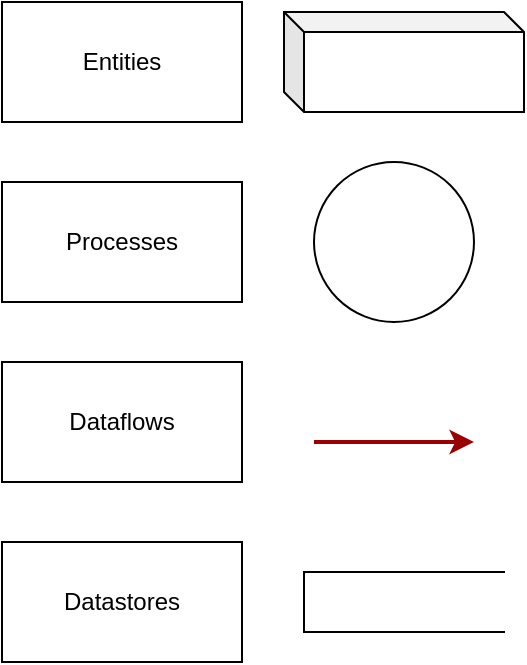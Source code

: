 <mxfile version="22.1.21" type="github">
  <diagram name="Page-1" id="52a04d89-c75d-2922-d76d-85b35f80e030">
    <mxGraphModel dx="1134" dy="649" grid="1" gridSize="10" guides="1" tooltips="1" connect="1" arrows="1" fold="1" page="1" pageScale="1" pageWidth="1100" pageHeight="850" background="none" math="0" shadow="0">
      <root>
        <mxCell id="0" />
        <mxCell id="1" parent="0" />
        <mxCell id="36MPgb-XZIYfhogKowGa-2" value="Entities" style="rounded=0;whiteSpace=wrap;html=1;" vertex="1" parent="1">
          <mxGeometry x="390" y="70" width="120" height="60" as="geometry" />
        </mxCell>
        <mxCell id="36MPgb-XZIYfhogKowGa-3" value="Processes" style="rounded=0;whiteSpace=wrap;html=1;" vertex="1" parent="1">
          <mxGeometry x="390" y="160" width="120" height="60" as="geometry" />
        </mxCell>
        <mxCell id="36MPgb-XZIYfhogKowGa-4" value="Dataflows" style="rounded=0;whiteSpace=wrap;html=1;" vertex="1" parent="1">
          <mxGeometry x="390" y="250" width="120" height="60" as="geometry" />
        </mxCell>
        <mxCell id="36MPgb-XZIYfhogKowGa-5" value="Datastores" style="rounded=0;whiteSpace=wrap;html=1;" vertex="1" parent="1">
          <mxGeometry x="390" y="340" width="120" height="60" as="geometry" />
        </mxCell>
        <mxCell id="36MPgb-XZIYfhogKowGa-6" value="" style="shape=cube;whiteSpace=wrap;html=1;boundedLbl=1;backgroundOutline=1;darkOpacity=0.05;darkOpacity2=0.1;size=10;" vertex="1" parent="1">
          <mxGeometry x="531" y="75" width="120" height="50" as="geometry" />
        </mxCell>
        <mxCell id="36MPgb-XZIYfhogKowGa-7" value="" style="ellipse;whiteSpace=wrap;html=1;aspect=fixed;" vertex="1" parent="1">
          <mxGeometry x="546" y="150" width="80" height="80" as="geometry" />
        </mxCell>
        <mxCell id="36MPgb-XZIYfhogKowGa-8" value="" style="edgeStyle=none;noEdgeStyle=1;strokeColor=#990000;strokeWidth=2" edge="1" parent="1">
          <mxGeometry width="100" height="100" relative="1" as="geometry">
            <mxPoint x="546" y="290" as="sourcePoint" />
            <mxPoint x="626" y="290" as="targetPoint" />
          </mxGeometry>
        </mxCell>
        <mxCell id="36MPgb-XZIYfhogKowGa-12" value="" style="html=1;dashed=0;whiteSpace=wrap;shape=partialRectangle;right=0;" vertex="1" parent="1">
          <mxGeometry x="541" y="355" width="100" height="30" as="geometry" />
        </mxCell>
      </root>
    </mxGraphModel>
  </diagram>
</mxfile>
